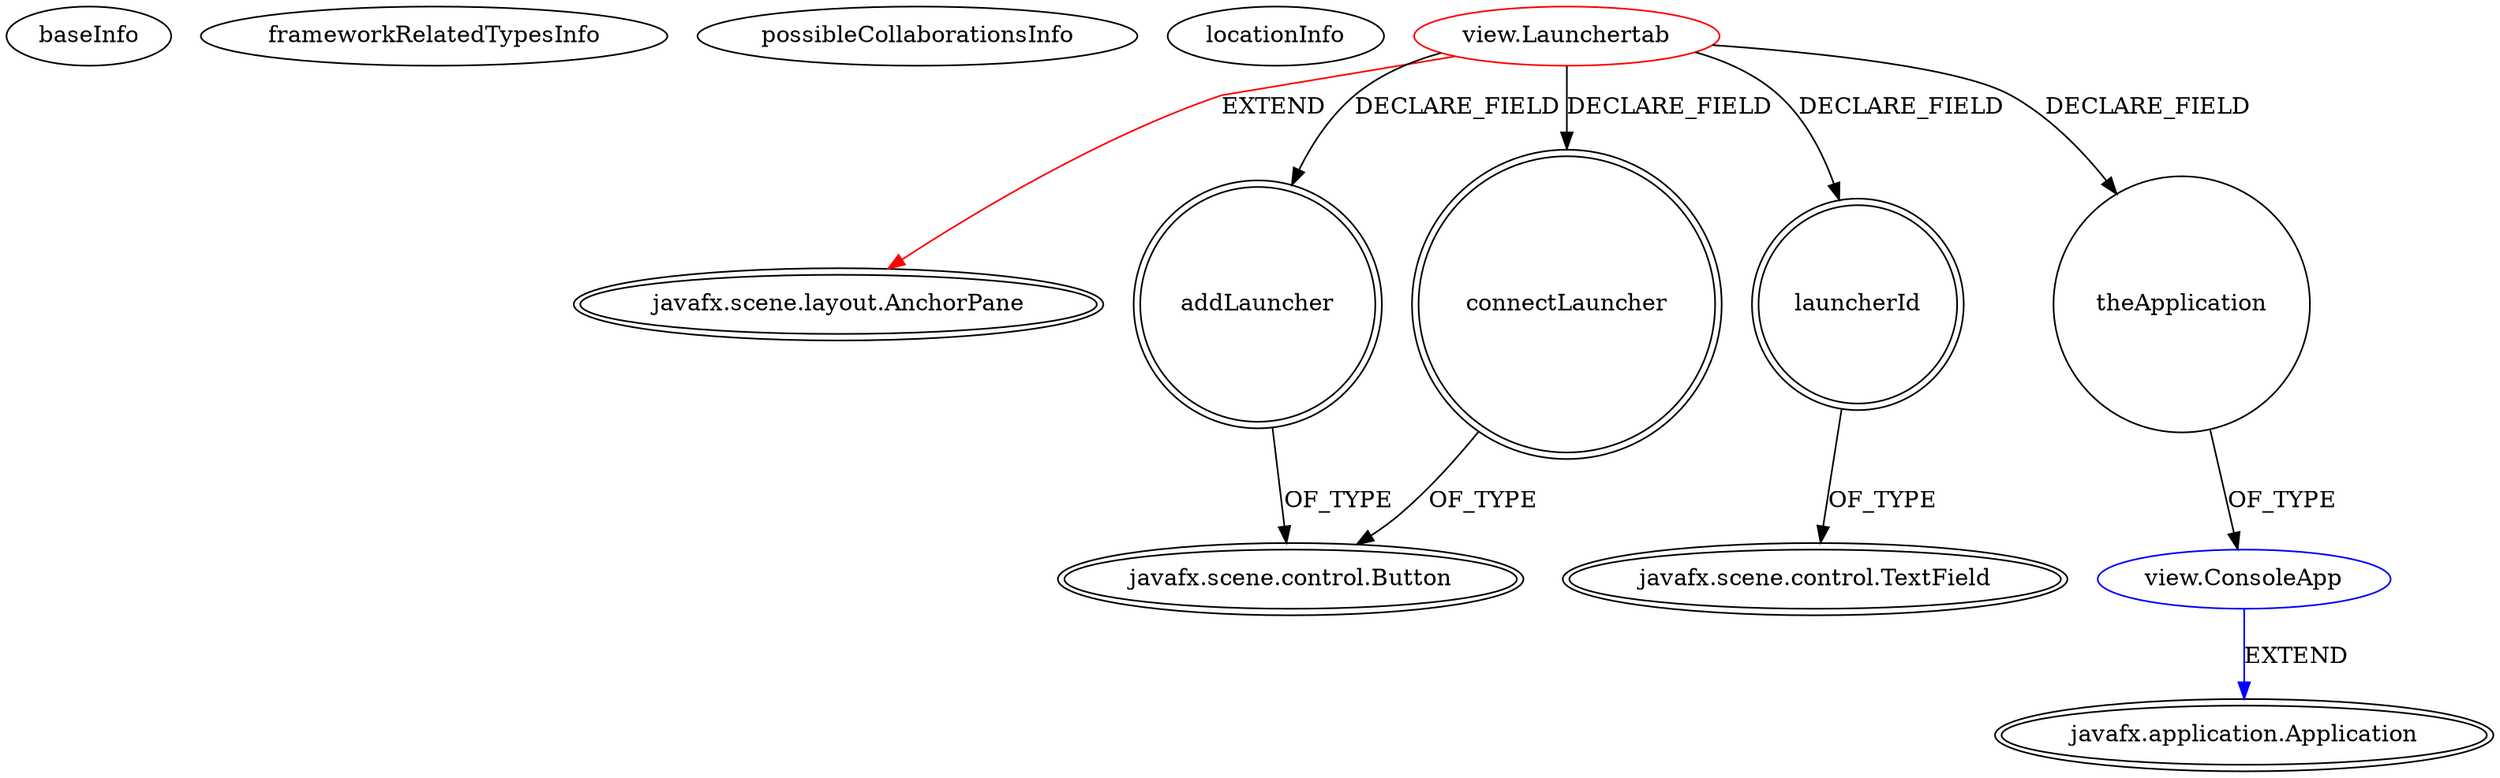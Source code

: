 digraph {
baseInfo[graphId=493,category="extension_graph",isAnonymous=false,possibleRelation=true]
frameworkRelatedTypesInfo[0="javafx.scene.layout.AnchorPane"]
possibleCollaborationsInfo[0="493~FIELD_DECLARATION-~javafx.scene.layout.AnchorPane ~javafx.application.Application ~false~false"]
locationInfo[projectName="GalKarp-Advanced-Java-course-final-project-GUI-part",filePath="/GalKarp-Advanced-Java-course-final-project-GUI-part/Advanced-Java-course-final-project-GUI-part-master/Java-Missle/src/view/Launchertab.java",contextSignature="Launchertab",graphId="493"]
0[label="view.Launchertab",vertexType="ROOT_CLIENT_CLASS_DECLARATION",isFrameworkType=false,color=red]
1[label="javafx.scene.layout.AnchorPane",vertexType="FRAMEWORK_CLASS_TYPE",isFrameworkType=true,peripheries=2]
2[label="addLauncher",vertexType="FIELD_DECLARATION",isFrameworkType=true,peripheries=2,shape=circle]
3[label="javafx.scene.control.Button",vertexType="FRAMEWORK_CLASS_TYPE",isFrameworkType=true,peripheries=2]
4[label="connectLauncher",vertexType="FIELD_DECLARATION",isFrameworkType=true,peripheries=2,shape=circle]
6[label="launcherId",vertexType="FIELD_DECLARATION",isFrameworkType=true,peripheries=2,shape=circle]
7[label="javafx.scene.control.TextField",vertexType="FRAMEWORK_CLASS_TYPE",isFrameworkType=true,peripheries=2]
8[label="theApplication",vertexType="FIELD_DECLARATION",isFrameworkType=false,shape=circle]
9[label="view.ConsoleApp",vertexType="REFERENCE_CLIENT_CLASS_DECLARATION",isFrameworkType=false,color=blue]
10[label="javafx.application.Application",vertexType="FRAMEWORK_CLASS_TYPE",isFrameworkType=true,peripheries=2]
0->1[label="EXTEND",color=red]
0->2[label="DECLARE_FIELD"]
2->3[label="OF_TYPE"]
0->4[label="DECLARE_FIELD"]
4->3[label="OF_TYPE"]
0->6[label="DECLARE_FIELD"]
6->7[label="OF_TYPE"]
0->8[label="DECLARE_FIELD"]
9->10[label="EXTEND",color=blue]
8->9[label="OF_TYPE"]
}
